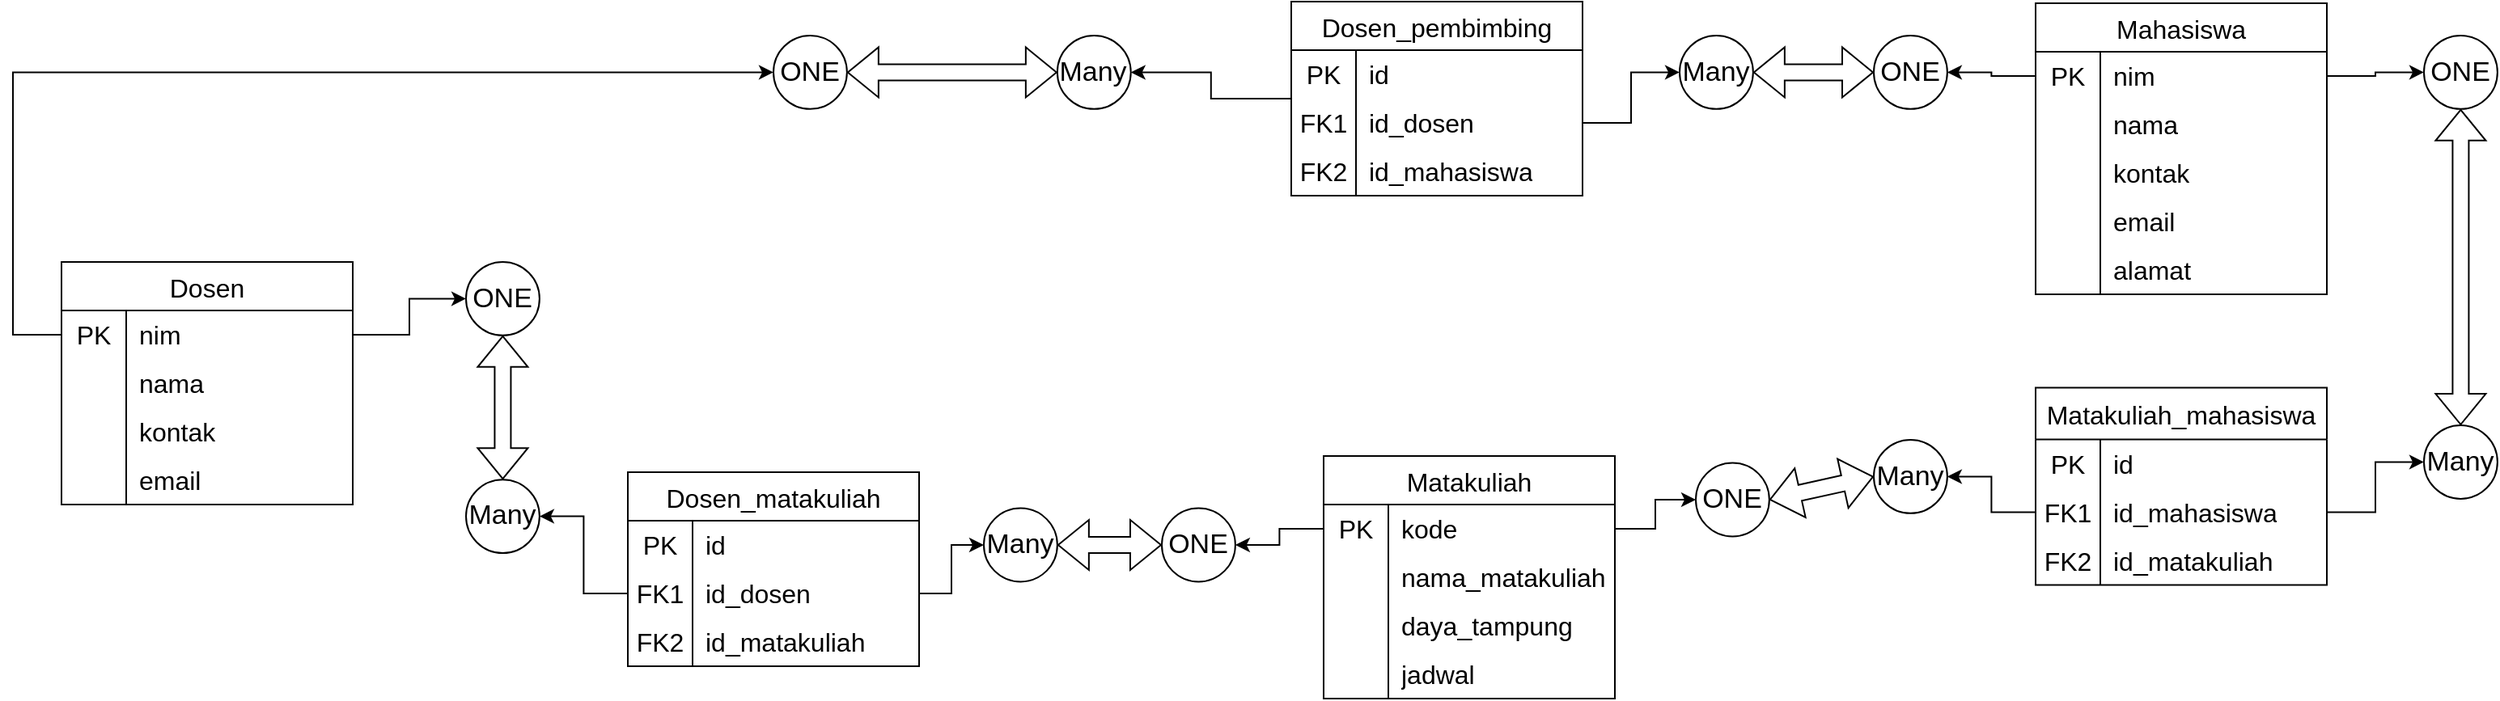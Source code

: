 <mxfile version="22.0.4" type="github">
  <diagram name="Page-1" id="9f46799a-70d6-7492-0946-bef42562c5a5">
    <mxGraphModel dx="2691" dy="864" grid="1" gridSize="10" guides="1" tooltips="1" connect="1" arrows="1" fold="1" page="1" pageScale="1" pageWidth="1100" pageHeight="850" background="none" math="0" shadow="0">
      <root>
        <mxCell id="0" />
        <mxCell id="1" parent="0" />
        <mxCell id="nRYLa2IjuvvYBvfxwcTT-1" value="Dosen" style="shape=table;startSize=30;container=1;collapsible=0;childLayout=tableLayout;fixedRows=1;rowLines=0;fontStyle=0;strokeColor=default;fontSize=16;" parent="1" vertex="1">
          <mxGeometry x="-250" y="270" width="180" height="150" as="geometry" />
        </mxCell>
        <mxCell id="nRYLa2IjuvvYBvfxwcTT-2" value="" style="shape=tableRow;horizontal=0;startSize=0;swimlaneHead=0;swimlaneBody=0;top=0;left=0;bottom=0;right=0;collapsible=0;dropTarget=0;fillColor=none;points=[[0,0.5],[1,0.5]];portConstraint=eastwest;strokeColor=inherit;fontSize=16;" parent="nRYLa2IjuvvYBvfxwcTT-1" vertex="1">
          <mxGeometry y="30" width="180" height="30" as="geometry" />
        </mxCell>
        <mxCell id="nRYLa2IjuvvYBvfxwcTT-3" value="PK" style="shape=partialRectangle;html=1;whiteSpace=wrap;connectable=0;fillColor=none;top=0;left=0;bottom=0;right=0;overflow=hidden;pointerEvents=1;strokeColor=inherit;fontSize=16;" parent="nRYLa2IjuvvYBvfxwcTT-2" vertex="1">
          <mxGeometry width="40" height="30" as="geometry">
            <mxRectangle width="40" height="30" as="alternateBounds" />
          </mxGeometry>
        </mxCell>
        <mxCell id="nRYLa2IjuvvYBvfxwcTT-4" value="nim" style="shape=partialRectangle;html=1;whiteSpace=wrap;connectable=0;fillColor=none;top=0;left=0;bottom=0;right=0;align=left;spacingLeft=6;overflow=hidden;strokeColor=inherit;fontSize=16;" parent="nRYLa2IjuvvYBvfxwcTT-2" vertex="1">
          <mxGeometry x="40" width="140" height="30" as="geometry">
            <mxRectangle width="140" height="30" as="alternateBounds" />
          </mxGeometry>
        </mxCell>
        <mxCell id="nRYLa2IjuvvYBvfxwcTT-5" value="" style="shape=tableRow;horizontal=0;startSize=0;swimlaneHead=0;swimlaneBody=0;top=0;left=0;bottom=0;right=0;collapsible=0;dropTarget=0;fillColor=none;points=[[0,0.5],[1,0.5]];portConstraint=eastwest;strokeColor=inherit;fontSize=16;" parent="nRYLa2IjuvvYBvfxwcTT-1" vertex="1">
          <mxGeometry y="60" width="180" height="30" as="geometry" />
        </mxCell>
        <mxCell id="nRYLa2IjuvvYBvfxwcTT-6" value="" style="shape=partialRectangle;html=1;whiteSpace=wrap;connectable=0;fillColor=none;top=0;left=0;bottom=0;right=0;overflow=hidden;strokeColor=inherit;fontSize=16;" parent="nRYLa2IjuvvYBvfxwcTT-5" vertex="1">
          <mxGeometry width="40" height="30" as="geometry">
            <mxRectangle width="40" height="30" as="alternateBounds" />
          </mxGeometry>
        </mxCell>
        <mxCell id="nRYLa2IjuvvYBvfxwcTT-7" value="nama" style="shape=partialRectangle;html=1;whiteSpace=wrap;connectable=0;fillColor=none;top=0;left=0;bottom=0;right=0;align=left;spacingLeft=6;overflow=hidden;strokeColor=inherit;fontSize=16;" parent="nRYLa2IjuvvYBvfxwcTT-5" vertex="1">
          <mxGeometry x="40" width="140" height="30" as="geometry">
            <mxRectangle width="140" height="30" as="alternateBounds" />
          </mxGeometry>
        </mxCell>
        <mxCell id="nRYLa2IjuvvYBvfxwcTT-8" value="" style="shape=tableRow;horizontal=0;startSize=0;swimlaneHead=0;swimlaneBody=0;top=0;left=0;bottom=0;right=0;collapsible=0;dropTarget=0;fillColor=none;points=[[0,0.5],[1,0.5]];portConstraint=eastwest;strokeColor=inherit;fontSize=16;" parent="nRYLa2IjuvvYBvfxwcTT-1" vertex="1">
          <mxGeometry y="90" width="180" height="30" as="geometry" />
        </mxCell>
        <mxCell id="nRYLa2IjuvvYBvfxwcTT-9" value="" style="shape=partialRectangle;html=1;whiteSpace=wrap;connectable=0;fillColor=none;top=0;left=0;bottom=0;right=0;overflow=hidden;strokeColor=inherit;fontSize=16;" parent="nRYLa2IjuvvYBvfxwcTT-8" vertex="1">
          <mxGeometry width="40" height="30" as="geometry">
            <mxRectangle width="40" height="30" as="alternateBounds" />
          </mxGeometry>
        </mxCell>
        <mxCell id="nRYLa2IjuvvYBvfxwcTT-10" value="kontak" style="shape=partialRectangle;html=1;whiteSpace=wrap;connectable=0;fillColor=none;top=0;left=0;bottom=0;right=0;align=left;spacingLeft=6;overflow=hidden;strokeColor=inherit;fontSize=16;" parent="nRYLa2IjuvvYBvfxwcTT-8" vertex="1">
          <mxGeometry x="40" width="140" height="30" as="geometry">
            <mxRectangle width="140" height="30" as="alternateBounds" />
          </mxGeometry>
        </mxCell>
        <mxCell id="nRYLa2IjuvvYBvfxwcTT-11" style="shape=tableRow;horizontal=0;startSize=0;swimlaneHead=0;swimlaneBody=0;top=0;left=0;bottom=0;right=0;collapsible=0;dropTarget=0;fillColor=none;points=[[0,0.5],[1,0.5]];portConstraint=eastwest;strokeColor=inherit;fontSize=16;" parent="nRYLa2IjuvvYBvfxwcTT-1" vertex="1">
          <mxGeometry y="120" width="180" height="30" as="geometry" />
        </mxCell>
        <mxCell id="nRYLa2IjuvvYBvfxwcTT-12" style="shape=partialRectangle;html=1;whiteSpace=wrap;connectable=0;fillColor=none;top=0;left=0;bottom=0;right=0;overflow=hidden;strokeColor=inherit;fontSize=16;" parent="nRYLa2IjuvvYBvfxwcTT-11" vertex="1">
          <mxGeometry width="40" height="30" as="geometry">
            <mxRectangle width="40" height="30" as="alternateBounds" />
          </mxGeometry>
        </mxCell>
        <mxCell id="nRYLa2IjuvvYBvfxwcTT-13" value="email" style="shape=partialRectangle;html=1;whiteSpace=wrap;connectable=0;fillColor=none;top=0;left=0;bottom=0;right=0;align=left;spacingLeft=6;overflow=hidden;strokeColor=inherit;fontSize=16;" parent="nRYLa2IjuvvYBvfxwcTT-11" vertex="1">
          <mxGeometry x="40" width="140" height="30" as="geometry">
            <mxRectangle width="140" height="30" as="alternateBounds" />
          </mxGeometry>
        </mxCell>
        <mxCell id="nRYLa2IjuvvYBvfxwcTT-14" value="Mahasiswa" style="shape=table;startSize=30;container=1;collapsible=0;childLayout=tableLayout;fixedRows=1;rowLines=0;fontStyle=0;strokeColor=default;fontSize=16;" parent="1" vertex="1">
          <mxGeometry x="970" y="110" width="180" height="180" as="geometry" />
        </mxCell>
        <mxCell id="nRYLa2IjuvvYBvfxwcTT-15" value="" style="shape=tableRow;horizontal=0;startSize=0;swimlaneHead=0;swimlaneBody=0;top=0;left=0;bottom=0;right=0;collapsible=0;dropTarget=0;fillColor=none;points=[[0,0.5],[1,0.5]];portConstraint=eastwest;strokeColor=inherit;fontSize=16;" parent="nRYLa2IjuvvYBvfxwcTT-14" vertex="1">
          <mxGeometry y="30" width="180" height="30" as="geometry" />
        </mxCell>
        <mxCell id="nRYLa2IjuvvYBvfxwcTT-16" value="PK" style="shape=partialRectangle;html=1;whiteSpace=wrap;connectable=0;fillColor=none;top=0;left=0;bottom=0;right=0;overflow=hidden;pointerEvents=1;strokeColor=inherit;fontSize=16;" parent="nRYLa2IjuvvYBvfxwcTT-15" vertex="1">
          <mxGeometry width="40" height="30" as="geometry">
            <mxRectangle width="40" height="30" as="alternateBounds" />
          </mxGeometry>
        </mxCell>
        <mxCell id="nRYLa2IjuvvYBvfxwcTT-17" value="nim" style="shape=partialRectangle;html=1;whiteSpace=wrap;connectable=0;fillColor=none;top=0;left=0;bottom=0;right=0;align=left;spacingLeft=6;overflow=hidden;strokeColor=inherit;fontSize=16;" parent="nRYLa2IjuvvYBvfxwcTT-15" vertex="1">
          <mxGeometry x="40" width="140" height="30" as="geometry">
            <mxRectangle width="140" height="30" as="alternateBounds" />
          </mxGeometry>
        </mxCell>
        <mxCell id="nRYLa2IjuvvYBvfxwcTT-18" value="" style="shape=tableRow;horizontal=0;startSize=0;swimlaneHead=0;swimlaneBody=0;top=0;left=0;bottom=0;right=0;collapsible=0;dropTarget=0;fillColor=none;points=[[0,0.5],[1,0.5]];portConstraint=eastwest;strokeColor=inherit;fontSize=16;" parent="nRYLa2IjuvvYBvfxwcTT-14" vertex="1">
          <mxGeometry y="60" width="180" height="30" as="geometry" />
        </mxCell>
        <mxCell id="nRYLa2IjuvvYBvfxwcTT-19" value="" style="shape=partialRectangle;html=1;whiteSpace=wrap;connectable=0;fillColor=none;top=0;left=0;bottom=0;right=0;overflow=hidden;strokeColor=inherit;fontSize=16;" parent="nRYLa2IjuvvYBvfxwcTT-18" vertex="1">
          <mxGeometry width="40" height="30" as="geometry">
            <mxRectangle width="40" height="30" as="alternateBounds" />
          </mxGeometry>
        </mxCell>
        <mxCell id="nRYLa2IjuvvYBvfxwcTT-20" value="nama" style="shape=partialRectangle;html=1;whiteSpace=wrap;connectable=0;fillColor=none;top=0;left=0;bottom=0;right=0;align=left;spacingLeft=6;overflow=hidden;strokeColor=inherit;fontSize=16;" parent="nRYLa2IjuvvYBvfxwcTT-18" vertex="1">
          <mxGeometry x="40" width="140" height="30" as="geometry">
            <mxRectangle width="140" height="30" as="alternateBounds" />
          </mxGeometry>
        </mxCell>
        <mxCell id="nRYLa2IjuvvYBvfxwcTT-21" value="" style="shape=tableRow;horizontal=0;startSize=0;swimlaneHead=0;swimlaneBody=0;top=0;left=0;bottom=0;right=0;collapsible=0;dropTarget=0;fillColor=none;points=[[0,0.5],[1,0.5]];portConstraint=eastwest;strokeColor=inherit;fontSize=16;" parent="nRYLa2IjuvvYBvfxwcTT-14" vertex="1">
          <mxGeometry y="90" width="180" height="30" as="geometry" />
        </mxCell>
        <mxCell id="nRYLa2IjuvvYBvfxwcTT-22" value="" style="shape=partialRectangle;html=1;whiteSpace=wrap;connectable=0;fillColor=none;top=0;left=0;bottom=0;right=0;overflow=hidden;strokeColor=inherit;fontSize=16;" parent="nRYLa2IjuvvYBvfxwcTT-21" vertex="1">
          <mxGeometry width="40" height="30" as="geometry">
            <mxRectangle width="40" height="30" as="alternateBounds" />
          </mxGeometry>
        </mxCell>
        <mxCell id="nRYLa2IjuvvYBvfxwcTT-23" value="kontak" style="shape=partialRectangle;html=1;whiteSpace=wrap;connectable=0;fillColor=none;top=0;left=0;bottom=0;right=0;align=left;spacingLeft=6;overflow=hidden;strokeColor=inherit;fontSize=16;" parent="nRYLa2IjuvvYBvfxwcTT-21" vertex="1">
          <mxGeometry x="40" width="140" height="30" as="geometry">
            <mxRectangle width="140" height="30" as="alternateBounds" />
          </mxGeometry>
        </mxCell>
        <mxCell id="nRYLa2IjuvvYBvfxwcTT-24" style="shape=tableRow;horizontal=0;startSize=0;swimlaneHead=0;swimlaneBody=0;top=0;left=0;bottom=0;right=0;collapsible=0;dropTarget=0;fillColor=none;points=[[0,0.5],[1,0.5]];portConstraint=eastwest;strokeColor=inherit;fontSize=16;" parent="nRYLa2IjuvvYBvfxwcTT-14" vertex="1">
          <mxGeometry y="120" width="180" height="30" as="geometry" />
        </mxCell>
        <mxCell id="nRYLa2IjuvvYBvfxwcTT-25" style="shape=partialRectangle;html=1;whiteSpace=wrap;connectable=0;fillColor=none;top=0;left=0;bottom=0;right=0;overflow=hidden;strokeColor=inherit;fontSize=16;" parent="nRYLa2IjuvvYBvfxwcTT-24" vertex="1">
          <mxGeometry width="40" height="30" as="geometry">
            <mxRectangle width="40" height="30" as="alternateBounds" />
          </mxGeometry>
        </mxCell>
        <mxCell id="nRYLa2IjuvvYBvfxwcTT-26" value="email" style="shape=partialRectangle;html=1;whiteSpace=wrap;connectable=0;fillColor=none;top=0;left=0;bottom=0;right=0;align=left;spacingLeft=6;overflow=hidden;strokeColor=inherit;fontSize=16;" parent="nRYLa2IjuvvYBvfxwcTT-24" vertex="1">
          <mxGeometry x="40" width="140" height="30" as="geometry">
            <mxRectangle width="140" height="30" as="alternateBounds" />
          </mxGeometry>
        </mxCell>
        <mxCell id="nRYLa2IjuvvYBvfxwcTT-47" style="shape=tableRow;horizontal=0;startSize=0;swimlaneHead=0;swimlaneBody=0;top=0;left=0;bottom=0;right=0;collapsible=0;dropTarget=0;fillColor=none;points=[[0,0.5],[1,0.5]];portConstraint=eastwest;strokeColor=inherit;fontSize=16;" parent="nRYLa2IjuvvYBvfxwcTT-14" vertex="1">
          <mxGeometry y="150" width="180" height="30" as="geometry" />
        </mxCell>
        <mxCell id="nRYLa2IjuvvYBvfxwcTT-48" style="shape=partialRectangle;html=1;whiteSpace=wrap;connectable=0;fillColor=none;top=0;left=0;bottom=0;right=0;overflow=hidden;strokeColor=inherit;fontSize=16;" parent="nRYLa2IjuvvYBvfxwcTT-47" vertex="1">
          <mxGeometry width="40" height="30" as="geometry">
            <mxRectangle width="40" height="30" as="alternateBounds" />
          </mxGeometry>
        </mxCell>
        <mxCell id="nRYLa2IjuvvYBvfxwcTT-49" value="alamat" style="shape=partialRectangle;html=1;whiteSpace=wrap;connectable=0;fillColor=none;top=0;left=0;bottom=0;right=0;align=left;spacingLeft=6;overflow=hidden;strokeColor=inherit;fontSize=16;" parent="nRYLa2IjuvvYBvfxwcTT-47" vertex="1">
          <mxGeometry x="40" width="140" height="30" as="geometry">
            <mxRectangle width="140" height="30" as="alternateBounds" />
          </mxGeometry>
        </mxCell>
        <mxCell id="nRYLa2IjuvvYBvfxwcTT-27" value="Matakuliah" style="shape=table;startSize=30;container=1;collapsible=0;childLayout=tableLayout;fixedRows=1;rowLines=0;fontStyle=0;strokeColor=default;fontSize=16;" parent="1" vertex="1">
          <mxGeometry x="530" y="390" width="180" height="150" as="geometry" />
        </mxCell>
        <mxCell id="nRYLa2IjuvvYBvfxwcTT-28" value="" style="shape=tableRow;horizontal=0;startSize=0;swimlaneHead=0;swimlaneBody=0;top=0;left=0;bottom=0;right=0;collapsible=0;dropTarget=0;fillColor=none;points=[[0,0.5],[1,0.5]];portConstraint=eastwest;strokeColor=inherit;fontSize=16;" parent="nRYLa2IjuvvYBvfxwcTT-27" vertex="1">
          <mxGeometry y="30" width="180" height="30" as="geometry" />
        </mxCell>
        <mxCell id="nRYLa2IjuvvYBvfxwcTT-29" value="PK" style="shape=partialRectangle;html=1;whiteSpace=wrap;connectable=0;fillColor=none;top=0;left=0;bottom=0;right=0;overflow=hidden;pointerEvents=1;strokeColor=inherit;fontSize=16;" parent="nRYLa2IjuvvYBvfxwcTT-28" vertex="1">
          <mxGeometry width="40" height="30" as="geometry">
            <mxRectangle width="40" height="30" as="alternateBounds" />
          </mxGeometry>
        </mxCell>
        <mxCell id="nRYLa2IjuvvYBvfxwcTT-30" value="kode" style="shape=partialRectangle;html=1;whiteSpace=wrap;connectable=0;fillColor=none;top=0;left=0;bottom=0;right=0;align=left;spacingLeft=6;overflow=hidden;strokeColor=inherit;fontSize=16;" parent="nRYLa2IjuvvYBvfxwcTT-28" vertex="1">
          <mxGeometry x="40" width="140" height="30" as="geometry">
            <mxRectangle width="140" height="30" as="alternateBounds" />
          </mxGeometry>
        </mxCell>
        <mxCell id="nRYLa2IjuvvYBvfxwcTT-31" value="" style="shape=tableRow;horizontal=0;startSize=0;swimlaneHead=0;swimlaneBody=0;top=0;left=0;bottom=0;right=0;collapsible=0;dropTarget=0;fillColor=none;points=[[0,0.5],[1,0.5]];portConstraint=eastwest;strokeColor=inherit;fontSize=16;" parent="nRYLa2IjuvvYBvfxwcTT-27" vertex="1">
          <mxGeometry y="60" width="180" height="30" as="geometry" />
        </mxCell>
        <mxCell id="nRYLa2IjuvvYBvfxwcTT-32" value="" style="shape=partialRectangle;html=1;whiteSpace=wrap;connectable=0;fillColor=none;top=0;left=0;bottom=0;right=0;overflow=hidden;strokeColor=inherit;fontSize=16;" parent="nRYLa2IjuvvYBvfxwcTT-31" vertex="1">
          <mxGeometry width="40" height="30" as="geometry">
            <mxRectangle width="40" height="30" as="alternateBounds" />
          </mxGeometry>
        </mxCell>
        <mxCell id="nRYLa2IjuvvYBvfxwcTT-33" value="nama_matakuliah" style="shape=partialRectangle;html=1;whiteSpace=wrap;connectable=0;fillColor=none;top=0;left=0;bottom=0;right=0;align=left;spacingLeft=6;overflow=hidden;strokeColor=inherit;fontSize=16;" parent="nRYLa2IjuvvYBvfxwcTT-31" vertex="1">
          <mxGeometry x="40" width="140" height="30" as="geometry">
            <mxRectangle width="140" height="30" as="alternateBounds" />
          </mxGeometry>
        </mxCell>
        <mxCell id="nRYLa2IjuvvYBvfxwcTT-34" value="" style="shape=tableRow;horizontal=0;startSize=0;swimlaneHead=0;swimlaneBody=0;top=0;left=0;bottom=0;right=0;collapsible=0;dropTarget=0;fillColor=none;points=[[0,0.5],[1,0.5]];portConstraint=eastwest;strokeColor=inherit;fontSize=16;" parent="nRYLa2IjuvvYBvfxwcTT-27" vertex="1">
          <mxGeometry y="90" width="180" height="30" as="geometry" />
        </mxCell>
        <mxCell id="nRYLa2IjuvvYBvfxwcTT-35" value="" style="shape=partialRectangle;html=1;whiteSpace=wrap;connectable=0;fillColor=none;top=0;left=0;bottom=0;right=0;overflow=hidden;strokeColor=inherit;fontSize=16;" parent="nRYLa2IjuvvYBvfxwcTT-34" vertex="1">
          <mxGeometry width="40" height="30" as="geometry">
            <mxRectangle width="40" height="30" as="alternateBounds" />
          </mxGeometry>
        </mxCell>
        <mxCell id="nRYLa2IjuvvYBvfxwcTT-36" value="daya_tampung" style="shape=partialRectangle;html=1;whiteSpace=wrap;connectable=0;fillColor=none;top=0;left=0;bottom=0;right=0;align=left;spacingLeft=6;overflow=hidden;strokeColor=inherit;fontSize=16;" parent="nRYLa2IjuvvYBvfxwcTT-34" vertex="1">
          <mxGeometry x="40" width="140" height="30" as="geometry">
            <mxRectangle width="140" height="30" as="alternateBounds" />
          </mxGeometry>
        </mxCell>
        <mxCell id="nRYLa2IjuvvYBvfxwcTT-83" style="shape=tableRow;horizontal=0;startSize=0;swimlaneHead=0;swimlaneBody=0;top=0;left=0;bottom=0;right=0;collapsible=0;dropTarget=0;fillColor=none;points=[[0,0.5],[1,0.5]];portConstraint=eastwest;strokeColor=inherit;fontSize=16;" parent="nRYLa2IjuvvYBvfxwcTT-27" vertex="1">
          <mxGeometry y="120" width="180" height="30" as="geometry" />
        </mxCell>
        <mxCell id="nRYLa2IjuvvYBvfxwcTT-84" style="shape=partialRectangle;html=1;whiteSpace=wrap;connectable=0;fillColor=none;top=0;left=0;bottom=0;right=0;overflow=hidden;strokeColor=inherit;fontSize=16;" parent="nRYLa2IjuvvYBvfxwcTT-83" vertex="1">
          <mxGeometry width="40" height="30" as="geometry">
            <mxRectangle width="40" height="30" as="alternateBounds" />
          </mxGeometry>
        </mxCell>
        <mxCell id="nRYLa2IjuvvYBvfxwcTT-85" value="jadwal" style="shape=partialRectangle;html=1;whiteSpace=wrap;connectable=0;fillColor=none;top=0;left=0;bottom=0;right=0;align=left;spacingLeft=6;overflow=hidden;strokeColor=inherit;fontSize=16;" parent="nRYLa2IjuvvYBvfxwcTT-83" vertex="1">
          <mxGeometry x="40" width="140" height="30" as="geometry">
            <mxRectangle width="140" height="30" as="alternateBounds" />
          </mxGeometry>
        </mxCell>
        <mxCell id="tMVW-06i-tELKLq4CtHH-49" style="edgeStyle=orthogonalEdgeStyle;rounded=0;orthogonalLoop=1;jettySize=auto;html=1;entryX=1;entryY=0.5;entryDx=0;entryDy=0;" edge="1" parent="1" source="nRYLa2IjuvvYBvfxwcTT-50" target="tMVW-06i-tELKLq4CtHH-42">
          <mxGeometry relative="1" as="geometry" />
        </mxCell>
        <mxCell id="nRYLa2IjuvvYBvfxwcTT-50" value="Dosen_pembimbing" style="shape=table;startSize=30;container=1;collapsible=0;childLayout=tableLayout;fixedRows=1;rowLines=0;fontStyle=0;strokeColor=default;fontSize=16;" parent="1" vertex="1">
          <mxGeometry x="510" y="109" width="180" height="120" as="geometry" />
        </mxCell>
        <mxCell id="tMVW-06i-tELKLq4CtHH-59" style="shape=tableRow;horizontal=0;startSize=0;swimlaneHead=0;swimlaneBody=0;top=0;left=0;bottom=0;right=0;collapsible=0;dropTarget=0;fillColor=none;points=[[0,0.5],[1,0.5]];portConstraint=eastwest;strokeColor=inherit;fontSize=16;" vertex="1" parent="nRYLa2IjuvvYBvfxwcTT-50">
          <mxGeometry y="30" width="180" height="30" as="geometry" />
        </mxCell>
        <mxCell id="tMVW-06i-tELKLq4CtHH-60" value="PK" style="shape=partialRectangle;html=1;whiteSpace=wrap;connectable=0;fillColor=none;top=0;left=0;bottom=0;right=0;overflow=hidden;strokeColor=inherit;fontSize=16;" vertex="1" parent="tMVW-06i-tELKLq4CtHH-59">
          <mxGeometry width="40" height="30" as="geometry">
            <mxRectangle width="40" height="30" as="alternateBounds" />
          </mxGeometry>
        </mxCell>
        <mxCell id="tMVW-06i-tELKLq4CtHH-61" value="id" style="shape=partialRectangle;html=1;whiteSpace=wrap;connectable=0;fillColor=none;top=0;left=0;bottom=0;right=0;align=left;spacingLeft=6;overflow=hidden;strokeColor=inherit;fontSize=16;" vertex="1" parent="tMVW-06i-tELKLq4CtHH-59">
          <mxGeometry x="40" width="140" height="30" as="geometry">
            <mxRectangle width="140" height="30" as="alternateBounds" />
          </mxGeometry>
        </mxCell>
        <mxCell id="nRYLa2IjuvvYBvfxwcTT-54" value="" style="shape=tableRow;horizontal=0;startSize=0;swimlaneHead=0;swimlaneBody=0;top=0;left=0;bottom=0;right=0;collapsible=0;dropTarget=0;fillColor=none;points=[[0,0.5],[1,0.5]];portConstraint=eastwest;strokeColor=inherit;fontSize=16;" parent="nRYLa2IjuvvYBvfxwcTT-50" vertex="1">
          <mxGeometry y="60" width="180" height="30" as="geometry" />
        </mxCell>
        <mxCell id="nRYLa2IjuvvYBvfxwcTT-55" value="FK1" style="shape=partialRectangle;html=1;whiteSpace=wrap;connectable=0;fillColor=none;top=0;left=0;bottom=0;right=0;overflow=hidden;strokeColor=inherit;fontSize=16;" parent="nRYLa2IjuvvYBvfxwcTT-54" vertex="1">
          <mxGeometry width="40" height="30" as="geometry">
            <mxRectangle width="40" height="30" as="alternateBounds" />
          </mxGeometry>
        </mxCell>
        <mxCell id="nRYLa2IjuvvYBvfxwcTT-56" value="id_dosen" style="shape=partialRectangle;html=1;whiteSpace=wrap;connectable=0;fillColor=none;top=0;left=0;bottom=0;right=0;align=left;spacingLeft=6;overflow=hidden;strokeColor=inherit;fontSize=16;" parent="nRYLa2IjuvvYBvfxwcTT-54" vertex="1">
          <mxGeometry x="40" width="140" height="30" as="geometry">
            <mxRectangle width="140" height="30" as="alternateBounds" />
          </mxGeometry>
        </mxCell>
        <mxCell id="nRYLa2IjuvvYBvfxwcTT-57" value="" style="shape=tableRow;horizontal=0;startSize=0;swimlaneHead=0;swimlaneBody=0;top=0;left=0;bottom=0;right=0;collapsible=0;dropTarget=0;fillColor=none;points=[[0,0.5],[1,0.5]];portConstraint=eastwest;strokeColor=inherit;fontSize=16;" parent="nRYLa2IjuvvYBvfxwcTT-50" vertex="1">
          <mxGeometry y="90" width="180" height="30" as="geometry" />
        </mxCell>
        <mxCell id="nRYLa2IjuvvYBvfxwcTT-58" value="FK2" style="shape=partialRectangle;html=1;whiteSpace=wrap;connectable=0;fillColor=none;top=0;left=0;bottom=0;right=0;overflow=hidden;strokeColor=inherit;fontSize=16;" parent="nRYLa2IjuvvYBvfxwcTT-57" vertex="1">
          <mxGeometry width="40" height="30" as="geometry">
            <mxRectangle width="40" height="30" as="alternateBounds" />
          </mxGeometry>
        </mxCell>
        <mxCell id="nRYLa2IjuvvYBvfxwcTT-59" value="id_mahasiswa" style="shape=partialRectangle;html=1;whiteSpace=wrap;connectable=0;fillColor=none;top=0;left=0;bottom=0;right=0;align=left;spacingLeft=6;overflow=hidden;strokeColor=inherit;fontSize=16;" parent="nRYLa2IjuvvYBvfxwcTT-57" vertex="1">
          <mxGeometry x="40" width="140" height="30" as="geometry">
            <mxRectangle width="140" height="30" as="alternateBounds" />
          </mxGeometry>
        </mxCell>
        <mxCell id="nRYLa2IjuvvYBvfxwcTT-68" value="Matakuliah_mahasiswa" style="shape=table;startSize=32;container=1;collapsible=0;childLayout=tableLayout;fixedRows=1;rowLines=0;fontStyle=0;strokeColor=default;fontSize=16;" parent="1" vertex="1">
          <mxGeometry x="970" y="347.72" width="180" height="122" as="geometry" />
        </mxCell>
        <mxCell id="tMVW-06i-tELKLq4CtHH-56" style="shape=tableRow;horizontal=0;startSize=0;swimlaneHead=0;swimlaneBody=0;top=0;left=0;bottom=0;right=0;collapsible=0;dropTarget=0;fillColor=none;points=[[0,0.5],[1,0.5]];portConstraint=eastwest;strokeColor=inherit;fontSize=16;" vertex="1" parent="nRYLa2IjuvvYBvfxwcTT-68">
          <mxGeometry y="32" width="180" height="30" as="geometry" />
        </mxCell>
        <mxCell id="tMVW-06i-tELKLq4CtHH-57" value="PK" style="shape=partialRectangle;html=1;whiteSpace=wrap;connectable=0;fillColor=none;top=0;left=0;bottom=0;right=0;overflow=hidden;strokeColor=inherit;fontSize=16;" vertex="1" parent="tMVW-06i-tELKLq4CtHH-56">
          <mxGeometry width="40" height="30" as="geometry">
            <mxRectangle width="40" height="30" as="alternateBounds" />
          </mxGeometry>
        </mxCell>
        <mxCell id="tMVW-06i-tELKLq4CtHH-58" value="id" style="shape=partialRectangle;html=1;whiteSpace=wrap;connectable=0;fillColor=none;top=0;left=0;bottom=0;right=0;align=left;spacingLeft=6;overflow=hidden;strokeColor=inherit;fontSize=16;" vertex="1" parent="tMVW-06i-tELKLq4CtHH-56">
          <mxGeometry x="40" width="140" height="30" as="geometry">
            <mxRectangle width="140" height="30" as="alternateBounds" />
          </mxGeometry>
        </mxCell>
        <mxCell id="nRYLa2IjuvvYBvfxwcTT-75" value="" style="shape=tableRow;horizontal=0;startSize=0;swimlaneHead=0;swimlaneBody=0;top=0;left=0;bottom=0;right=0;collapsible=0;dropTarget=0;fillColor=none;points=[[0,0.5],[1,0.5]];portConstraint=eastwest;strokeColor=inherit;fontSize=16;" parent="nRYLa2IjuvvYBvfxwcTT-68" vertex="1">
          <mxGeometry y="62" width="180" height="30" as="geometry" />
        </mxCell>
        <mxCell id="nRYLa2IjuvvYBvfxwcTT-76" value="FK1" style="shape=partialRectangle;html=1;whiteSpace=wrap;connectable=0;fillColor=none;top=0;left=0;bottom=0;right=0;overflow=hidden;strokeColor=inherit;fontSize=16;" parent="nRYLa2IjuvvYBvfxwcTT-75" vertex="1">
          <mxGeometry width="40" height="30" as="geometry">
            <mxRectangle width="40" height="30" as="alternateBounds" />
          </mxGeometry>
        </mxCell>
        <mxCell id="nRYLa2IjuvvYBvfxwcTT-77" value="id_mahasiswa" style="shape=partialRectangle;html=1;whiteSpace=wrap;connectable=0;fillColor=none;top=0;left=0;bottom=0;right=0;align=left;spacingLeft=6;overflow=hidden;strokeColor=inherit;fontSize=16;" parent="nRYLa2IjuvvYBvfxwcTT-75" vertex="1">
          <mxGeometry x="40" width="140" height="30" as="geometry">
            <mxRectangle width="140" height="30" as="alternateBounds" />
          </mxGeometry>
        </mxCell>
        <mxCell id="nRYLa2IjuvvYBvfxwcTT-78" style="shape=tableRow;horizontal=0;startSize=0;swimlaneHead=0;swimlaneBody=0;top=0;left=0;bottom=0;right=0;collapsible=0;dropTarget=0;fillColor=none;points=[[0,0.5],[1,0.5]];portConstraint=eastwest;strokeColor=inherit;fontSize=16;" parent="nRYLa2IjuvvYBvfxwcTT-68" vertex="1">
          <mxGeometry y="92" width="180" height="30" as="geometry" />
        </mxCell>
        <mxCell id="nRYLa2IjuvvYBvfxwcTT-79" value="FK2" style="shape=partialRectangle;html=1;whiteSpace=wrap;connectable=0;fillColor=none;top=0;left=0;bottom=0;right=0;overflow=hidden;strokeColor=inherit;fontSize=16;" parent="nRYLa2IjuvvYBvfxwcTT-78" vertex="1">
          <mxGeometry width="40" height="30" as="geometry">
            <mxRectangle width="40" height="30" as="alternateBounds" />
          </mxGeometry>
        </mxCell>
        <mxCell id="nRYLa2IjuvvYBvfxwcTT-80" value="id_matakuliah" style="shape=partialRectangle;html=1;whiteSpace=wrap;connectable=0;fillColor=none;top=0;left=0;bottom=0;right=0;align=left;spacingLeft=6;overflow=hidden;strokeColor=inherit;fontSize=16;" parent="nRYLa2IjuvvYBvfxwcTT-78" vertex="1">
          <mxGeometry x="40" width="140" height="30" as="geometry">
            <mxRectangle width="140" height="30" as="alternateBounds" />
          </mxGeometry>
        </mxCell>
        <mxCell id="tMVW-06i-tELKLq4CtHH-1" value="Dosen_matakuliah" style="shape=table;startSize=30;container=1;collapsible=0;childLayout=tableLayout;fixedRows=1;rowLines=0;fontStyle=0;strokeColor=default;fontSize=16;" vertex="1" parent="1">
          <mxGeometry x="100" y="400" width="180" height="120" as="geometry" />
        </mxCell>
        <mxCell id="tMVW-06i-tELKLq4CtHH-53" style="shape=tableRow;horizontal=0;startSize=0;swimlaneHead=0;swimlaneBody=0;top=0;left=0;bottom=0;right=0;collapsible=0;dropTarget=0;fillColor=none;points=[[0,0.5],[1,0.5]];portConstraint=eastwest;strokeColor=inherit;fontSize=16;" vertex="1" parent="tMVW-06i-tELKLq4CtHH-1">
          <mxGeometry y="30" width="180" height="30" as="geometry" />
        </mxCell>
        <mxCell id="tMVW-06i-tELKLq4CtHH-54" value="PK" style="shape=partialRectangle;html=1;whiteSpace=wrap;connectable=0;fillColor=none;top=0;left=0;bottom=0;right=0;overflow=hidden;pointerEvents=1;strokeColor=inherit;fontSize=16;" vertex="1" parent="tMVW-06i-tELKLq4CtHH-53">
          <mxGeometry width="40" height="30" as="geometry">
            <mxRectangle width="40" height="30" as="alternateBounds" />
          </mxGeometry>
        </mxCell>
        <mxCell id="tMVW-06i-tELKLq4CtHH-55" value="id" style="shape=partialRectangle;html=1;whiteSpace=wrap;connectable=0;fillColor=none;top=0;left=0;bottom=0;right=0;align=left;spacingLeft=6;overflow=hidden;strokeColor=inherit;fontSize=16;" vertex="1" parent="tMVW-06i-tELKLq4CtHH-53">
          <mxGeometry x="40" width="140" height="30" as="geometry">
            <mxRectangle width="140" height="30" as="alternateBounds" />
          </mxGeometry>
        </mxCell>
        <mxCell id="tMVW-06i-tELKLq4CtHH-2" value="" style="shape=tableRow;horizontal=0;startSize=0;swimlaneHead=0;swimlaneBody=0;top=0;left=0;bottom=0;right=0;collapsible=0;dropTarget=0;fillColor=none;points=[[0,0.5],[1,0.5]];portConstraint=eastwest;strokeColor=inherit;fontSize=16;" vertex="1" parent="tMVW-06i-tELKLq4CtHH-1">
          <mxGeometry y="60" width="180" height="30" as="geometry" />
        </mxCell>
        <mxCell id="tMVW-06i-tELKLq4CtHH-3" value="FK1" style="shape=partialRectangle;html=1;whiteSpace=wrap;connectable=0;fillColor=none;top=0;left=0;bottom=0;right=0;overflow=hidden;pointerEvents=1;strokeColor=inherit;fontSize=16;" vertex="1" parent="tMVW-06i-tELKLq4CtHH-2">
          <mxGeometry width="40" height="30" as="geometry">
            <mxRectangle width="40" height="30" as="alternateBounds" />
          </mxGeometry>
        </mxCell>
        <mxCell id="tMVW-06i-tELKLq4CtHH-4" value="id_dosen" style="shape=partialRectangle;html=1;whiteSpace=wrap;connectable=0;fillColor=none;top=0;left=0;bottom=0;right=0;align=left;spacingLeft=6;overflow=hidden;strokeColor=inherit;fontSize=16;" vertex="1" parent="tMVW-06i-tELKLq4CtHH-2">
          <mxGeometry x="40" width="140" height="30" as="geometry">
            <mxRectangle width="140" height="30" as="alternateBounds" />
          </mxGeometry>
        </mxCell>
        <mxCell id="tMVW-06i-tELKLq4CtHH-5" value="" style="shape=tableRow;horizontal=0;startSize=0;swimlaneHead=0;swimlaneBody=0;top=0;left=0;bottom=0;right=0;collapsible=0;dropTarget=0;fillColor=none;points=[[0,0.5],[1,0.5]];portConstraint=eastwest;strokeColor=inherit;fontSize=16;" vertex="1" parent="tMVW-06i-tELKLq4CtHH-1">
          <mxGeometry y="90" width="180" height="30" as="geometry" />
        </mxCell>
        <mxCell id="tMVW-06i-tELKLq4CtHH-6" value="FK2" style="shape=partialRectangle;html=1;whiteSpace=wrap;connectable=0;fillColor=none;top=0;left=0;bottom=0;right=0;overflow=hidden;strokeColor=inherit;fontSize=16;" vertex="1" parent="tMVW-06i-tELKLq4CtHH-5">
          <mxGeometry width="40" height="30" as="geometry">
            <mxRectangle width="40" height="30" as="alternateBounds" />
          </mxGeometry>
        </mxCell>
        <mxCell id="tMVW-06i-tELKLq4CtHH-7" value="id_matakuliah" style="shape=partialRectangle;html=1;whiteSpace=wrap;connectable=0;fillColor=none;top=0;left=0;bottom=0;right=0;align=left;spacingLeft=6;overflow=hidden;strokeColor=inherit;fontSize=16;" vertex="1" parent="tMVW-06i-tELKLq4CtHH-5">
          <mxGeometry x="40" width="140" height="30" as="geometry">
            <mxRectangle width="140" height="30" as="alternateBounds" />
          </mxGeometry>
        </mxCell>
        <mxCell id="tMVW-06i-tELKLq4CtHH-19" style="edgeStyle=orthogonalEdgeStyle;rounded=0;orthogonalLoop=1;jettySize=auto;html=1;exitX=1;exitY=0.5;exitDx=0;exitDy=0;" edge="1" parent="1" source="nRYLa2IjuvvYBvfxwcTT-2" target="tMVW-06i-tELKLq4CtHH-20">
          <mxGeometry relative="1" as="geometry">
            <mxPoint y="314.571" as="targetPoint" />
          </mxGeometry>
        </mxCell>
        <mxCell id="tMVW-06i-tELKLq4CtHH-20" value="ONE" style="ellipse;whiteSpace=wrap;html=1;aspect=fixed;fontSize=17;" vertex="1" parent="1">
          <mxGeometry y="270" width="45.43" height="45.43" as="geometry" />
        </mxCell>
        <mxCell id="tMVW-06i-tELKLq4CtHH-21" value="Many" style="ellipse;whiteSpace=wrap;html=1;aspect=fixed;fontSize=17;" vertex="1" parent="1">
          <mxGeometry y="404.57" width="45.43" height="45.43" as="geometry" />
        </mxCell>
        <mxCell id="tMVW-06i-tELKLq4CtHH-22" style="edgeStyle=orthogonalEdgeStyle;rounded=0;orthogonalLoop=1;jettySize=auto;html=1;exitX=0;exitY=0.5;exitDx=0;exitDy=0;entryX=1;entryY=0.5;entryDx=0;entryDy=0;" edge="1" parent="1" source="tMVW-06i-tELKLq4CtHH-2" target="tMVW-06i-tELKLq4CtHH-21">
          <mxGeometry relative="1" as="geometry" />
        </mxCell>
        <mxCell id="tMVW-06i-tELKLq4CtHH-24" value="" style="shape=flexArrow;endArrow=classic;startArrow=classic;html=1;rounded=0;entryX=0.5;entryY=1;entryDx=0;entryDy=0;exitX=0.5;exitY=0;exitDx=0;exitDy=0;" edge="1" parent="1" source="tMVW-06i-tELKLq4CtHH-21" target="tMVW-06i-tELKLq4CtHH-20">
          <mxGeometry width="100" height="100" relative="1" as="geometry">
            <mxPoint x="450" y="340" as="sourcePoint" />
            <mxPoint x="550" y="240" as="targetPoint" />
          </mxGeometry>
        </mxCell>
        <mxCell id="tMVW-06i-tELKLq4CtHH-26" value="ONE" style="ellipse;whiteSpace=wrap;html=1;aspect=fixed;fontSize=17;" vertex="1" parent="1">
          <mxGeometry x="430" y="422.29" width="45.43" height="45.43" as="geometry" />
        </mxCell>
        <mxCell id="tMVW-06i-tELKLq4CtHH-27" value="Many" style="ellipse;whiteSpace=wrap;html=1;aspect=fixed;fontSize=17;" vertex="1" parent="1">
          <mxGeometry x="320" y="422.29" width="45.43" height="45.43" as="geometry" />
        </mxCell>
        <mxCell id="tMVW-06i-tELKLq4CtHH-28" style="edgeStyle=orthogonalEdgeStyle;rounded=0;orthogonalLoop=1;jettySize=auto;html=1;entryX=0;entryY=0.5;entryDx=0;entryDy=0;" edge="1" parent="1" source="tMVW-06i-tELKLq4CtHH-2" target="tMVW-06i-tELKLq4CtHH-27">
          <mxGeometry relative="1" as="geometry" />
        </mxCell>
        <mxCell id="tMVW-06i-tELKLq4CtHH-29" style="edgeStyle=orthogonalEdgeStyle;rounded=0;orthogonalLoop=1;jettySize=auto;html=1;entryX=1;entryY=0.5;entryDx=0;entryDy=0;" edge="1" parent="1" source="nRYLa2IjuvvYBvfxwcTT-28" target="tMVW-06i-tELKLq4CtHH-26">
          <mxGeometry relative="1" as="geometry" />
        </mxCell>
        <mxCell id="tMVW-06i-tELKLq4CtHH-30" value="" style="shape=flexArrow;endArrow=classic;startArrow=classic;html=1;rounded=0;entryX=0;entryY=0.5;entryDx=0;entryDy=0;exitX=1;exitY=0.5;exitDx=0;exitDy=0;" edge="1" parent="1" source="tMVW-06i-tELKLq4CtHH-27" target="tMVW-06i-tELKLq4CtHH-26">
          <mxGeometry width="100" height="100" relative="1" as="geometry">
            <mxPoint x="33" y="415" as="sourcePoint" />
            <mxPoint x="33" y="325" as="targetPoint" />
          </mxGeometry>
        </mxCell>
        <mxCell id="tMVW-06i-tELKLq4CtHH-31" value="ONE" style="ellipse;whiteSpace=wrap;html=1;aspect=fixed;fontSize=17;" vertex="1" parent="1">
          <mxGeometry x="760" y="394.29" width="45.43" height="45.43" as="geometry" />
        </mxCell>
        <mxCell id="tMVW-06i-tELKLq4CtHH-32" value="Many" style="ellipse;whiteSpace=wrap;html=1;aspect=fixed;fontSize=17;" vertex="1" parent="1">
          <mxGeometry x="870" y="380.0" width="45.43" height="45.43" as="geometry" />
        </mxCell>
        <mxCell id="tMVW-06i-tELKLq4CtHH-33" style="edgeStyle=orthogonalEdgeStyle;rounded=0;orthogonalLoop=1;jettySize=auto;html=1;entryX=0;entryY=0.5;entryDx=0;entryDy=0;" edge="1" parent="1" source="nRYLa2IjuvvYBvfxwcTT-28" target="tMVW-06i-tELKLq4CtHH-31">
          <mxGeometry relative="1" as="geometry" />
        </mxCell>
        <mxCell id="tMVW-06i-tELKLq4CtHH-34" style="edgeStyle=orthogonalEdgeStyle;rounded=0;orthogonalLoop=1;jettySize=auto;html=1;entryX=1;entryY=0.5;entryDx=0;entryDy=0;" edge="1" parent="1" source="nRYLa2IjuvvYBvfxwcTT-75" target="tMVW-06i-tELKLq4CtHH-32">
          <mxGeometry relative="1" as="geometry" />
        </mxCell>
        <mxCell id="tMVW-06i-tELKLq4CtHH-35" value="" style="shape=flexArrow;endArrow=classic;startArrow=classic;html=1;rounded=0;entryX=0;entryY=0.5;entryDx=0;entryDy=0;exitX=1;exitY=0.5;exitDx=0;exitDy=0;" edge="1" parent="1" source="tMVW-06i-tELKLq4CtHH-31" target="tMVW-06i-tELKLq4CtHH-32">
          <mxGeometry width="100" height="100" relative="1" as="geometry">
            <mxPoint x="375" y="455" as="sourcePoint" />
            <mxPoint x="440" y="455" as="targetPoint" />
          </mxGeometry>
        </mxCell>
        <mxCell id="tMVW-06i-tELKLq4CtHH-36" value="Many" style="ellipse;whiteSpace=wrap;html=1;aspect=fixed;fontSize=17;" vertex="1" parent="1">
          <mxGeometry x="1210" y="371.01" width="45.43" height="45.43" as="geometry" />
        </mxCell>
        <mxCell id="tMVW-06i-tELKLq4CtHH-37" style="edgeStyle=orthogonalEdgeStyle;rounded=0;orthogonalLoop=1;jettySize=auto;html=1;entryX=0;entryY=0.5;entryDx=0;entryDy=0;" edge="1" parent="1" source="nRYLa2IjuvvYBvfxwcTT-75" target="tMVW-06i-tELKLq4CtHH-36">
          <mxGeometry relative="1" as="geometry" />
        </mxCell>
        <mxCell id="tMVW-06i-tELKLq4CtHH-38" value="ONE" style="ellipse;whiteSpace=wrap;html=1;aspect=fixed;fontSize=17;" vertex="1" parent="1">
          <mxGeometry x="1210" y="130.0" width="45.43" height="45.43" as="geometry" />
        </mxCell>
        <mxCell id="tMVW-06i-tELKLq4CtHH-39" style="edgeStyle=orthogonalEdgeStyle;rounded=0;orthogonalLoop=1;jettySize=auto;html=1;entryX=0;entryY=0.5;entryDx=0;entryDy=0;" edge="1" parent="1" source="nRYLa2IjuvvYBvfxwcTT-15" target="tMVW-06i-tELKLq4CtHH-38">
          <mxGeometry relative="1" as="geometry" />
        </mxCell>
        <mxCell id="tMVW-06i-tELKLq4CtHH-40" value="" style="shape=flexArrow;endArrow=classic;startArrow=classic;html=1;rounded=0;entryX=0.5;entryY=1;entryDx=0;entryDy=0;exitX=0.5;exitY=0;exitDx=0;exitDy=0;" edge="1" parent="1" source="tMVW-06i-tELKLq4CtHH-36" target="tMVW-06i-tELKLq4CtHH-38">
          <mxGeometry width="100" height="100" relative="1" as="geometry">
            <mxPoint x="815" y="427" as="sourcePoint" />
            <mxPoint x="880" y="413" as="targetPoint" />
          </mxGeometry>
        </mxCell>
        <mxCell id="tMVW-06i-tELKLq4CtHH-41" value="Many" style="ellipse;whiteSpace=wrap;html=1;aspect=fixed;fontSize=17;" vertex="1" parent="1">
          <mxGeometry x="750" y="130.0" width="45.43" height="45.43" as="geometry" />
        </mxCell>
        <mxCell id="tMVW-06i-tELKLq4CtHH-42" value="Many" style="ellipse;whiteSpace=wrap;html=1;aspect=fixed;fontSize=17;" vertex="1" parent="1">
          <mxGeometry x="365.43" y="130.0" width="45.43" height="45.43" as="geometry" />
        </mxCell>
        <mxCell id="tMVW-06i-tELKLq4CtHH-43" value="ONE" style="ellipse;whiteSpace=wrap;html=1;aspect=fixed;fontSize=17;" vertex="1" parent="1">
          <mxGeometry x="870" y="130.0" width="45.43" height="45.43" as="geometry" />
        </mxCell>
        <mxCell id="tMVW-06i-tELKLq4CtHH-44" value="ONE" style="ellipse;whiteSpace=wrap;html=1;aspect=fixed;fontSize=17;" vertex="1" parent="1">
          <mxGeometry x="190" y="130.0" width="45.43" height="45.43" as="geometry" />
        </mxCell>
        <mxCell id="tMVW-06i-tELKLq4CtHH-45" value="" style="shape=flexArrow;endArrow=classic;startArrow=classic;html=1;rounded=0;entryX=0;entryY=0.5;entryDx=0;entryDy=0;exitX=1;exitY=0.5;exitDx=0;exitDy=0;" edge="1" parent="1" source="tMVW-06i-tELKLq4CtHH-44" target="tMVW-06i-tELKLq4CtHH-42">
          <mxGeometry width="100" height="100" relative="1" as="geometry">
            <mxPoint x="300" y="240" as="sourcePoint" />
            <mxPoint x="300" y="150" as="targetPoint" />
          </mxGeometry>
        </mxCell>
        <mxCell id="tMVW-06i-tELKLq4CtHH-46" value="" style="shape=flexArrow;endArrow=classic;startArrow=classic;html=1;rounded=0;entryX=0;entryY=0.5;entryDx=0;entryDy=0;exitX=1;exitY=0.5;exitDx=0;exitDy=0;" edge="1" parent="1" source="tMVW-06i-tELKLq4CtHH-41" target="tMVW-06i-tELKLq4CtHH-43">
          <mxGeometry width="100" height="100" relative="1" as="geometry">
            <mxPoint x="43" y="425" as="sourcePoint" />
            <mxPoint x="43" y="335" as="targetPoint" />
          </mxGeometry>
        </mxCell>
        <mxCell id="tMVW-06i-tELKLq4CtHH-47" style="edgeStyle=orthogonalEdgeStyle;rounded=0;orthogonalLoop=1;jettySize=auto;html=1;entryX=1;entryY=0.5;entryDx=0;entryDy=0;" edge="1" parent="1" source="nRYLa2IjuvvYBvfxwcTT-15" target="tMVW-06i-tELKLq4CtHH-43">
          <mxGeometry relative="1" as="geometry" />
        </mxCell>
        <mxCell id="tMVW-06i-tELKLq4CtHH-48" style="edgeStyle=orthogonalEdgeStyle;rounded=0;orthogonalLoop=1;jettySize=auto;html=1;entryX=0;entryY=0.5;entryDx=0;entryDy=0;" edge="1" parent="1" source="nRYLa2IjuvvYBvfxwcTT-54" target="tMVW-06i-tELKLq4CtHH-41">
          <mxGeometry relative="1" as="geometry" />
        </mxCell>
        <mxCell id="tMVW-06i-tELKLq4CtHH-50" style="edgeStyle=elbowEdgeStyle;rounded=0;orthogonalLoop=1;jettySize=auto;html=1;entryX=0;entryY=0.5;entryDx=0;entryDy=0;" edge="1" parent="1" source="nRYLa2IjuvvYBvfxwcTT-2" target="tMVW-06i-tELKLq4CtHH-44">
          <mxGeometry relative="1" as="geometry">
            <mxPoint x="-280" y="150" as="targetPoint" />
            <Array as="points">
              <mxPoint x="-280" y="220" />
            </Array>
          </mxGeometry>
        </mxCell>
      </root>
    </mxGraphModel>
  </diagram>
</mxfile>
